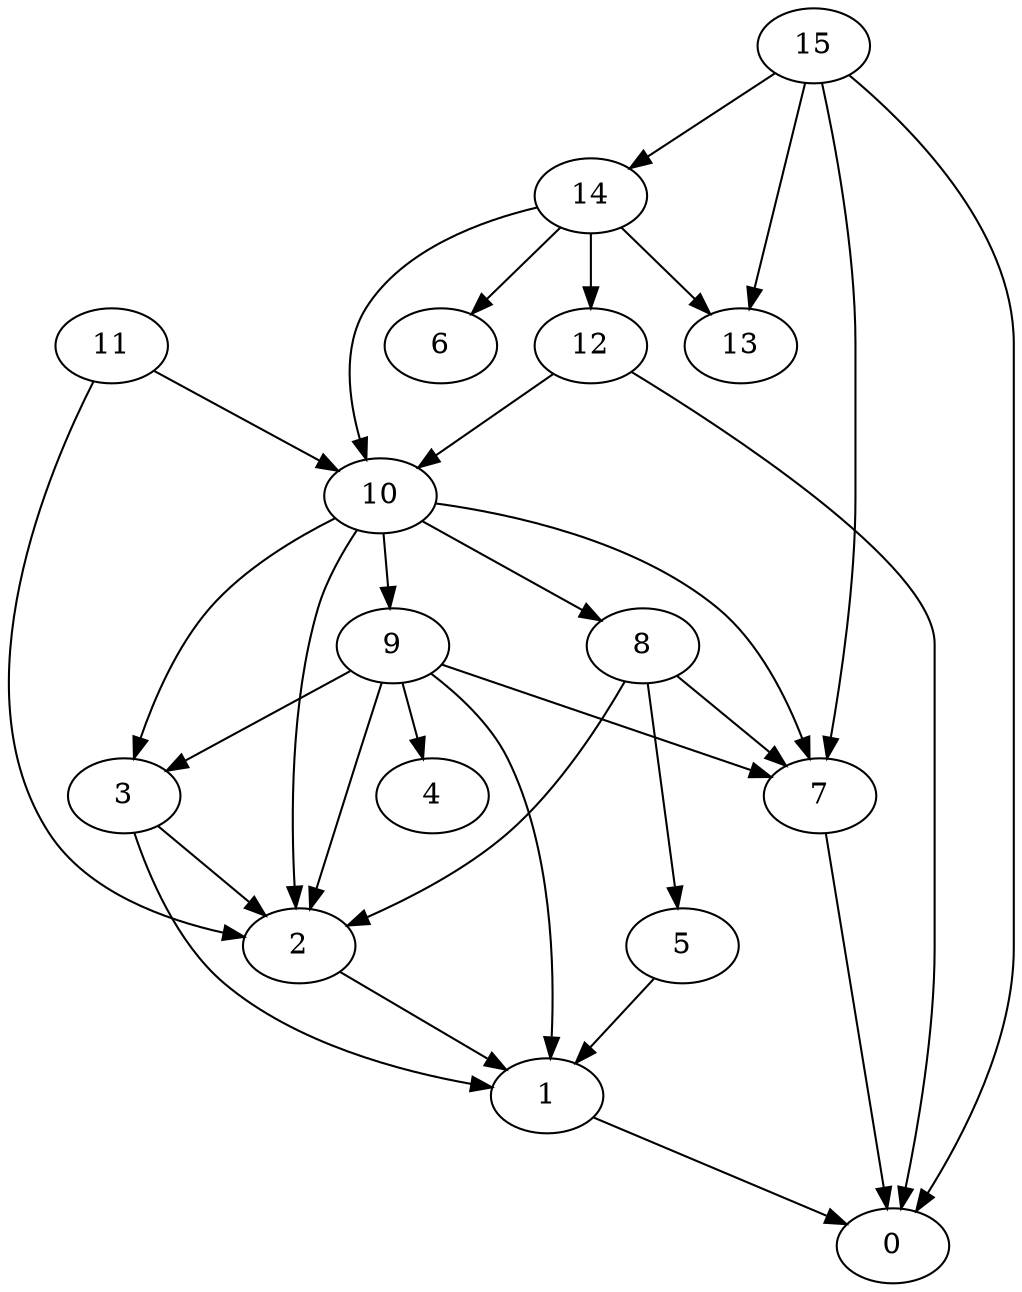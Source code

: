 digraph {
	"11" ["Start"=0,"Weight"=8,"Processor"=1];
	"13" ["Start"=26,"Weight"=10,"Processor"=2];
	"6" ["Start"=36,"Weight"=14,"Processor"=2];
	"15" ["Start"=0,"Weight"=14,"Processor"=2];
	"14" ["Start"=14,"Weight"=12,"Processor"=2];
	"12" ["Start"=29,"Weight"=6,"Processor"=1];
	"10" ["Start"=35,"Weight"=6,"Processor"=1];
	"9" ["Start"=51,"Weight"=8,"Processor"=2];
	"8" ["Start"=41,"Weight"=18,"Processor"=1];
	"5" ["Start"=59,"Weight"=14,"Processor"=1];
	"4" ["Start"=85,"Weight"=16,"Processor"=1];
	"7" ["Start"=73,"Weight"=12,"Processor"=1];
	"3" ["Start"=59,"Weight"=20,"Processor"=2];
	"2" ["Start"=79,"Weight"=4,"Processor"=2];
	"1" ["Start"=83,"Weight"=12,"Processor"=2];
	"0" ["Start"=95,"Weight"=12,"Processor"=2];
	"1" -> "0" ["Weight"=9.0];
	"10" -> "2" ["Weight"=2.0];
	"10" -> "3" ["Weight"=6.0];
	"10" -> "7" ["Weight"=7.0];
	"10" -> "8" ["Weight"=9.0];
	"10" -> "9" ["Weight"=10.0];
	"11" -> "10" ["Weight"=5.0];
	"11" -> "2" ["Weight"=5.0];
	"12" -> "0" ["Weight"=5.0];
	"12" -> "10" ["Weight"=5.0];
	"14" -> "10" ["Weight"=9.0];
	"14" -> "12" ["Weight"=3.0];
	"14" -> "13" ["Weight"=6.0];
	"14" -> "6" ["Weight"=8.0];
	"15" -> "0" ["Weight"=2.0];
	"15" -> "13" ["Weight"=10.0];
	"15" -> "14" ["Weight"=5.0];
	"15" -> "7" ["Weight"=10.0];
	"2" -> "1" ["Weight"=4.0];
	"3" -> "1" ["Weight"=4.0];
	"3" -> "2" ["Weight"=7.0];
	"5" -> "1" ["Weight"=2.0];
	"7" -> "0" ["Weight"=7.0];
	"8" -> "2" ["Weight"=8.0];
	"8" -> "5" ["Weight"=4.0];
	"8" -> "7" ["Weight"=6.0];
	"9" -> "1" ["Weight"=3.0];
	"9" -> "2" ["Weight"=9.0];
	"9" -> "3" ["Weight"=8.0];
	"9" -> "4" ["Weight"=2.0];
	"9" -> "7" ["Weight"=4.0];
}
